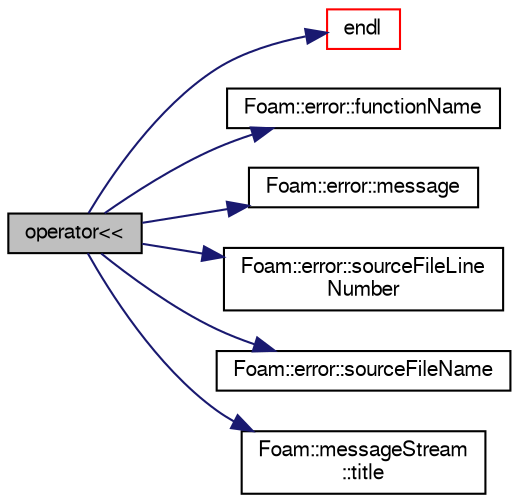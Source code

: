 digraph "operator&lt;&lt;"
{
  bgcolor="transparent";
  edge [fontname="FreeSans",fontsize="10",labelfontname="FreeSans",labelfontsize="10"];
  node [fontname="FreeSans",fontsize="10",shape=record];
  rankdir="LR";
  Node1 [label="operator\<\<",height=0.2,width=0.4,color="black", fillcolor="grey75", style="filled" fontcolor="black"];
  Node1 -> Node2 [color="midnightblue",fontsize="10",style="solid",fontname="FreeSans"];
  Node2 [label="endl",height=0.2,width=0.4,color="red",URL="$a10237.html#a2db8fe02a0d3909e9351bb4275b23ce4",tooltip="Add newline and flush stream. "];
  Node1 -> Node3 [color="midnightblue",fontsize="10",style="solid",fontname="FreeSans"];
  Node3 [label="Foam::error::functionName",height=0.2,width=0.4,color="black",URL="$a00653.html#a31d3076007182696c6efe34d0bc186c1"];
  Node1 -> Node4 [color="midnightblue",fontsize="10",style="solid",fontname="FreeSans"];
  Node4 [label="Foam::error::message",height=0.2,width=0.4,color="black",URL="$a00653.html#ab3fca5e1d785173a7172306993979dc4"];
  Node1 -> Node5 [color="midnightblue",fontsize="10",style="solid",fontname="FreeSans"];
  Node5 [label="Foam::error::sourceFileLine\lNumber",height=0.2,width=0.4,color="black",URL="$a00653.html#a93a44c924c66f5d8117aabfe117da7b7"];
  Node1 -> Node6 [color="midnightblue",fontsize="10",style="solid",fontname="FreeSans"];
  Node6 [label="Foam::error::sourceFileName",height=0.2,width=0.4,color="black",URL="$a00653.html#a5640f2429df51f0923a0793fdc1d0364"];
  Node1 -> Node7 [color="midnightblue",fontsize="10",style="solid",fontname="FreeSans"];
  Node7 [label="Foam::messageStream\l::title",height=0.2,width=0.4,color="black",URL="$a01439.html#a5bfa0e176f59a36f076c1c31e5d60557",tooltip="Return the title of this error type. "];
}
